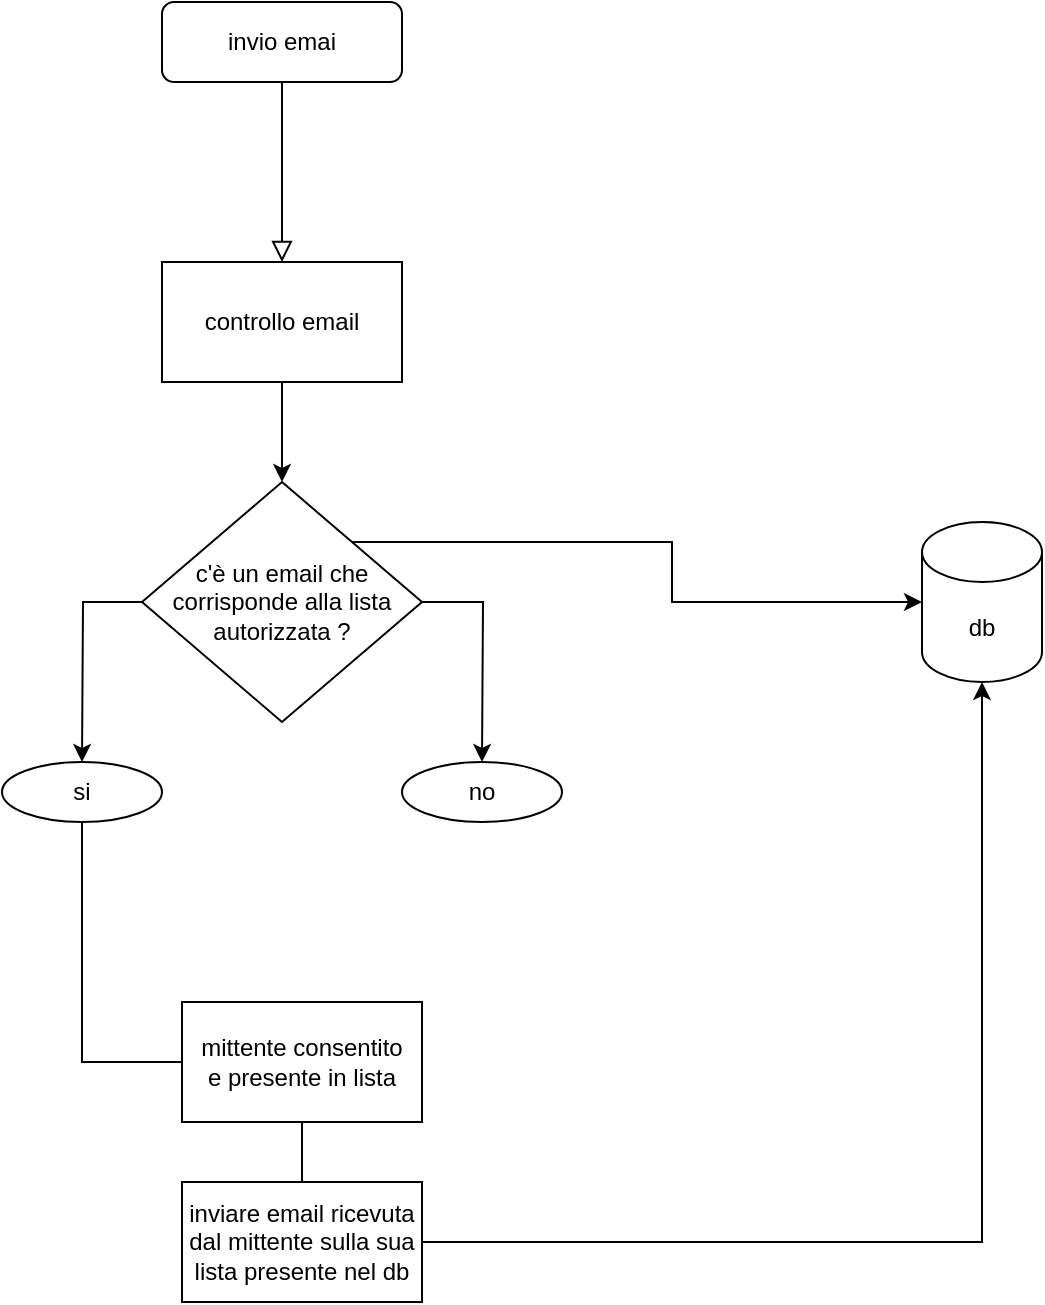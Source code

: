 <mxfile version="20.2.2" type="github">
  <diagram id="C5RBs43oDa-KdzZeNtuy" name="Page-1">
    <mxGraphModel dx="1038" dy="556" grid="1" gridSize="10" guides="1" tooltips="1" connect="1" arrows="1" fold="1" page="1" pageScale="1" pageWidth="827" pageHeight="1169" math="0" shadow="0">
      <root>
        <mxCell id="WIyWlLk6GJQsqaUBKTNV-0" />
        <mxCell id="WIyWlLk6GJQsqaUBKTNV-1" parent="WIyWlLk6GJQsqaUBKTNV-0" />
        <mxCell id="WIyWlLk6GJQsqaUBKTNV-2" value="" style="rounded=0;html=1;jettySize=auto;orthogonalLoop=1;fontSize=11;endArrow=block;endFill=0;endSize=8;strokeWidth=1;shadow=0;labelBackgroundColor=none;edgeStyle=orthogonalEdgeStyle;entryX=0.5;entryY=0;entryDx=0;entryDy=0;" parent="WIyWlLk6GJQsqaUBKTNV-1" source="WIyWlLk6GJQsqaUBKTNV-3" target="6FyAHnPIKrEDOcOxs1u2-0" edge="1">
          <mxGeometry relative="1" as="geometry">
            <mxPoint x="220" y="190" as="targetPoint" />
          </mxGeometry>
        </mxCell>
        <mxCell id="WIyWlLk6GJQsqaUBKTNV-3" value="invio emai" style="rounded=1;whiteSpace=wrap;html=1;fontSize=12;glass=0;strokeWidth=1;shadow=0;" parent="WIyWlLk6GJQsqaUBKTNV-1" vertex="1">
          <mxGeometry x="160" y="80" width="120" height="40" as="geometry" />
        </mxCell>
        <mxCell id="6FyAHnPIKrEDOcOxs1u2-4" style="edgeStyle=orthogonalEdgeStyle;rounded=0;orthogonalLoop=1;jettySize=auto;html=1;exitX=0.5;exitY=1;exitDx=0;exitDy=0;entryX=0.5;entryY=0;entryDx=0;entryDy=0;" edge="1" parent="WIyWlLk6GJQsqaUBKTNV-1" source="6FyAHnPIKrEDOcOxs1u2-0" target="6FyAHnPIKrEDOcOxs1u2-3">
          <mxGeometry relative="1" as="geometry" />
        </mxCell>
        <mxCell id="6FyAHnPIKrEDOcOxs1u2-0" value="controllo email" style="rounded=0;whiteSpace=wrap;html=1;" vertex="1" parent="WIyWlLk6GJQsqaUBKTNV-1">
          <mxGeometry x="160" y="210" width="120" height="60" as="geometry" />
        </mxCell>
        <mxCell id="6FyAHnPIKrEDOcOxs1u2-1" value="db" style="shape=cylinder3;whiteSpace=wrap;html=1;boundedLbl=1;backgroundOutline=1;size=15;" vertex="1" parent="WIyWlLk6GJQsqaUBKTNV-1">
          <mxGeometry x="540" y="340" width="60" height="80" as="geometry" />
        </mxCell>
        <mxCell id="6FyAHnPIKrEDOcOxs1u2-6" style="edgeStyle=orthogonalEdgeStyle;rounded=0;orthogonalLoop=1;jettySize=auto;html=1;exitX=1;exitY=0;exitDx=0;exitDy=0;entryX=0;entryY=0.5;entryDx=0;entryDy=0;entryPerimeter=0;" edge="1" parent="WIyWlLk6GJQsqaUBKTNV-1" source="6FyAHnPIKrEDOcOxs1u2-3" target="6FyAHnPIKrEDOcOxs1u2-1">
          <mxGeometry relative="1" as="geometry" />
        </mxCell>
        <mxCell id="6FyAHnPIKrEDOcOxs1u2-7" style="edgeStyle=orthogonalEdgeStyle;rounded=0;orthogonalLoop=1;jettySize=auto;html=1;exitX=1;exitY=0.5;exitDx=0;exitDy=0;" edge="1" parent="WIyWlLk6GJQsqaUBKTNV-1" source="6FyAHnPIKrEDOcOxs1u2-3">
          <mxGeometry relative="1" as="geometry">
            <mxPoint x="320" y="460" as="targetPoint" />
          </mxGeometry>
        </mxCell>
        <mxCell id="6FyAHnPIKrEDOcOxs1u2-8" style="edgeStyle=orthogonalEdgeStyle;rounded=0;orthogonalLoop=1;jettySize=auto;html=1;exitX=0;exitY=0.5;exitDx=0;exitDy=0;" edge="1" parent="WIyWlLk6GJQsqaUBKTNV-1" source="6FyAHnPIKrEDOcOxs1u2-3">
          <mxGeometry relative="1" as="geometry">
            <mxPoint x="120" y="460" as="targetPoint" />
          </mxGeometry>
        </mxCell>
        <mxCell id="6FyAHnPIKrEDOcOxs1u2-3" value="c&#39;è un email che corrisponde alla lista autorizzata ? " style="rhombus;whiteSpace=wrap;html=1;" vertex="1" parent="WIyWlLk6GJQsqaUBKTNV-1">
          <mxGeometry x="150" y="320" width="140" height="120" as="geometry" />
        </mxCell>
        <mxCell id="6FyAHnPIKrEDOcOxs1u2-9" value="si" style="ellipse;whiteSpace=wrap;html=1;" vertex="1" parent="WIyWlLk6GJQsqaUBKTNV-1">
          <mxGeometry x="80" y="460" width="80" height="30" as="geometry" />
        </mxCell>
        <mxCell id="6FyAHnPIKrEDOcOxs1u2-10" value="no" style="ellipse;whiteSpace=wrap;html=1;" vertex="1" parent="WIyWlLk6GJQsqaUBKTNV-1">
          <mxGeometry x="280" y="460" width="80" height="30" as="geometry" />
        </mxCell>
        <mxCell id="6FyAHnPIKrEDOcOxs1u2-14" value="" style="edgeStyle=orthogonalEdgeStyle;rounded=0;orthogonalLoop=1;jettySize=auto;html=1;exitX=0.5;exitY=1;exitDx=0;exitDy=0;entryX=0;entryY=0.5;entryDx=0;entryDy=0;endArrow=none;" edge="1" parent="WIyWlLk6GJQsqaUBKTNV-1" source="6FyAHnPIKrEDOcOxs1u2-9" target="6FyAHnPIKrEDOcOxs1u2-15">
          <mxGeometry relative="1" as="geometry">
            <mxPoint x="160" y="615" as="targetPoint" />
            <mxPoint x="120" y="490" as="sourcePoint" />
          </mxGeometry>
        </mxCell>
        <mxCell id="6FyAHnPIKrEDOcOxs1u2-16" style="edgeStyle=orthogonalEdgeStyle;rounded=0;orthogonalLoop=1;jettySize=auto;html=1;exitX=0.5;exitY=1;exitDx=0;exitDy=0;" edge="1" parent="WIyWlLk6GJQsqaUBKTNV-1" source="6FyAHnPIKrEDOcOxs1u2-15">
          <mxGeometry relative="1" as="geometry">
            <mxPoint x="230" y="680" as="targetPoint" />
          </mxGeometry>
        </mxCell>
        <mxCell id="6FyAHnPIKrEDOcOxs1u2-15" value="&lt;div&gt;mittente consentito&lt;/div&gt;&lt;div&gt;e presente in lista&lt;br&gt;&lt;/div&gt;" style="whiteSpace=wrap;html=1;" vertex="1" parent="WIyWlLk6GJQsqaUBKTNV-1">
          <mxGeometry x="170" y="580" width="120" height="60" as="geometry" />
        </mxCell>
        <mxCell id="6FyAHnPIKrEDOcOxs1u2-18" style="edgeStyle=orthogonalEdgeStyle;rounded=0;orthogonalLoop=1;jettySize=auto;html=1;exitX=1;exitY=0.5;exitDx=0;exitDy=0;entryX=0.5;entryY=1;entryDx=0;entryDy=0;entryPerimeter=0;" edge="1" parent="WIyWlLk6GJQsqaUBKTNV-1" source="6FyAHnPIKrEDOcOxs1u2-17" target="6FyAHnPIKrEDOcOxs1u2-1">
          <mxGeometry relative="1" as="geometry" />
        </mxCell>
        <mxCell id="6FyAHnPIKrEDOcOxs1u2-17" value="inviare email ricevuta dal mittente sulla sua lista presente nel db" style="whiteSpace=wrap;html=1;" vertex="1" parent="WIyWlLk6GJQsqaUBKTNV-1">
          <mxGeometry x="170" y="670" width="120" height="60" as="geometry" />
        </mxCell>
      </root>
    </mxGraphModel>
  </diagram>
</mxfile>
